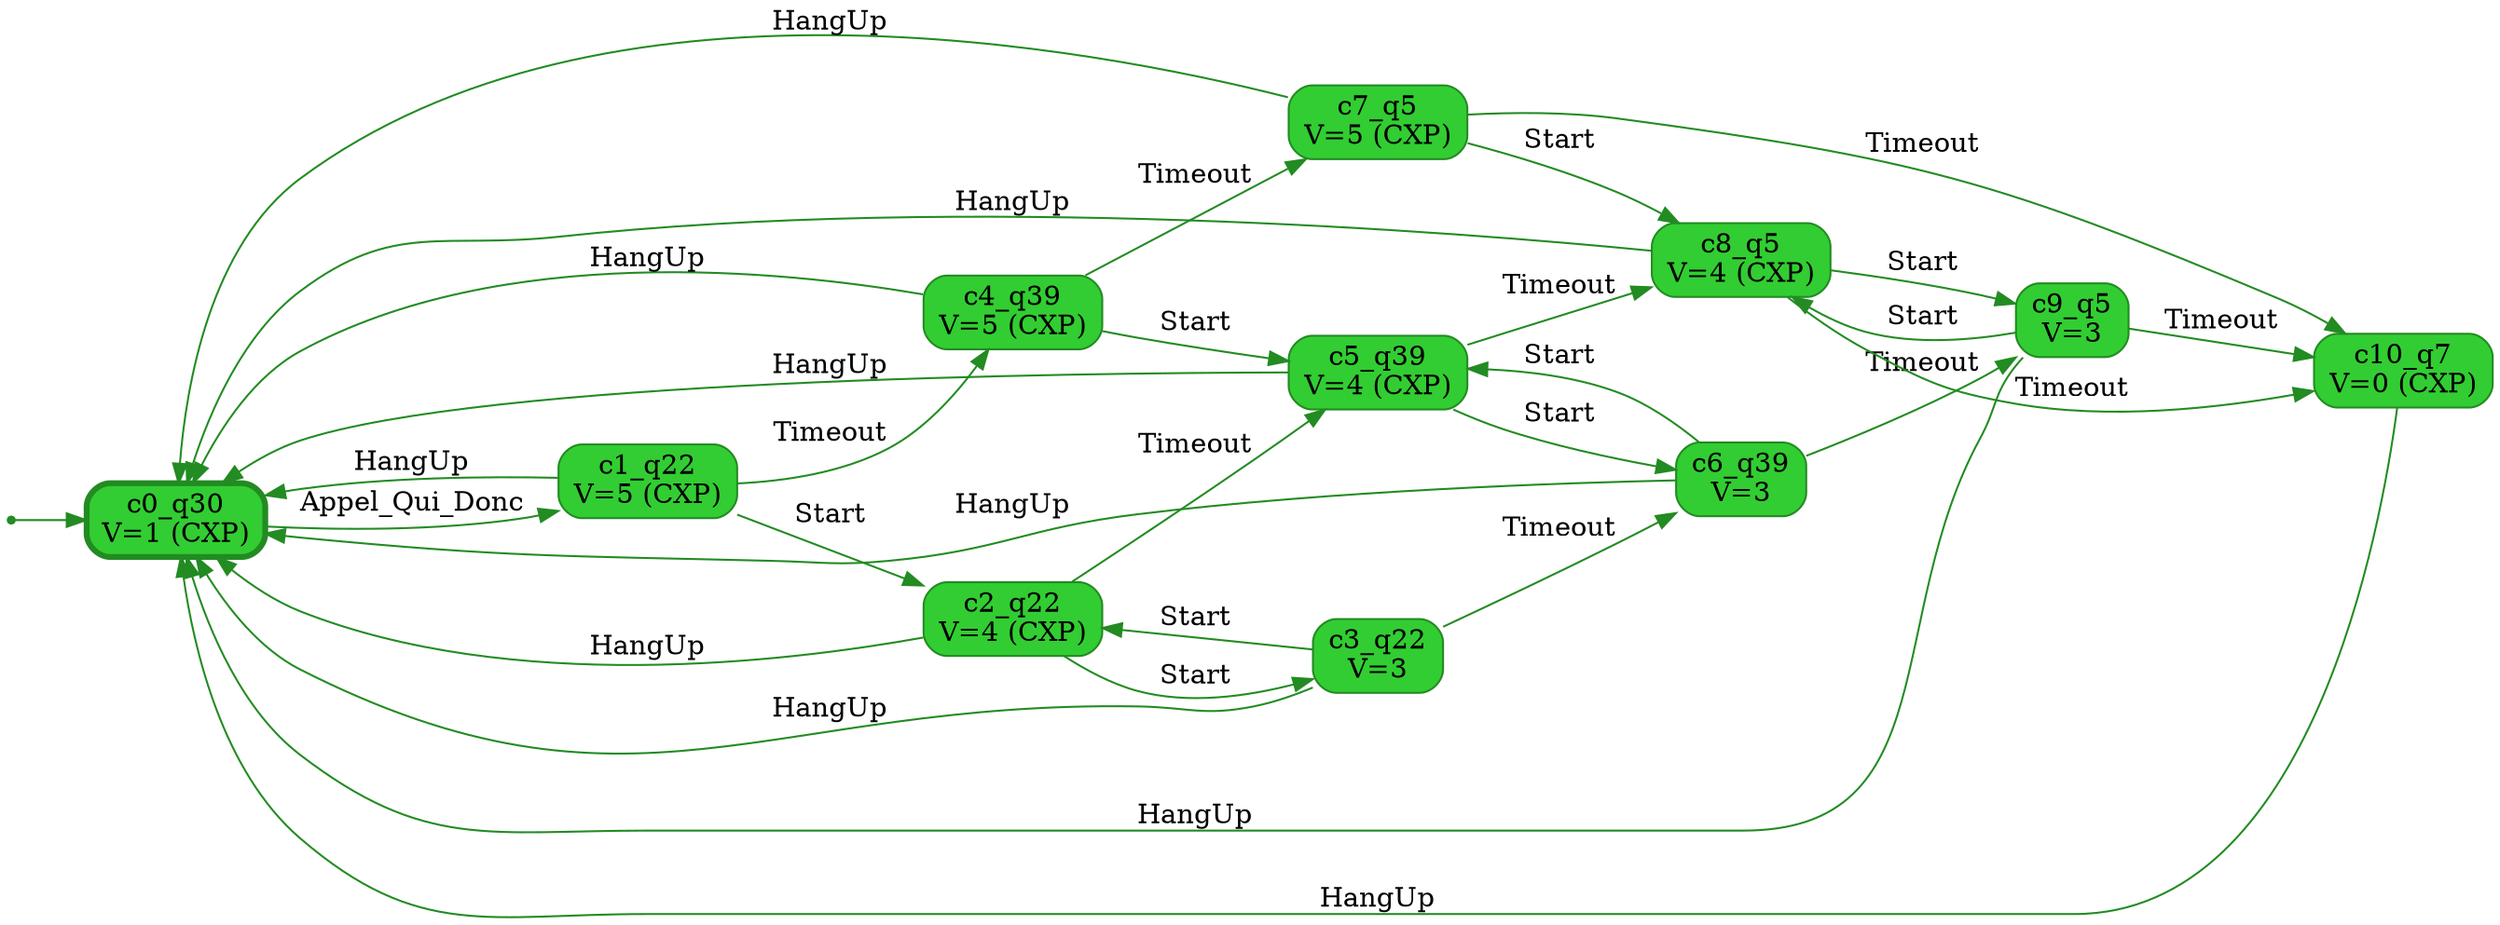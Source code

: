 digraph g {

	rankdir="LR"

	__invisible__[shape="point", color="forestgreen"]
	c0_q30[label="c0_q30\nV=1 (CXP)", shape="box", style="rounded, filled", color="forestgreen", fillcolor="limegreen", penwidth=3] // Initial
	c1_q22[label="c1_q22\nV=5 (CXP)", shape="box", style="rounded, filled", color="forestgreen", fillcolor="limegreen"]
	c2_q22[label="c2_q22\nV=4 (CXP)", shape="box", style="rounded, filled", color="forestgreen", fillcolor="limegreen"]
	c3_q22[label="c3_q22\nV=3", shape="box", style="rounded, filled", color="forestgreen", fillcolor="limegreen"]
	c6_q39[label="c6_q39\nV=3", shape="box", style="rounded, filled", color="forestgreen", fillcolor="limegreen"]
	c5_q39[label="c5_q39\nV=4 (CXP)", shape="box", style="rounded, filled", color="forestgreen", fillcolor="limegreen"]
	c8_q5[label="c8_q5\nV=4 (CXP)", shape="box", style="rounded, filled", color="forestgreen", fillcolor="limegreen"]
	c9_q5[label="c9_q5\nV=3", shape="box", style="rounded, filled", color="forestgreen", fillcolor="limegreen"]
	c10_q7[label="c10_q7\nV=0 (CXP)", shape="box", style="rounded, filled", color="forestgreen", fillcolor="limegreen"]
	c4_q39[label="c4_q39\nV=5 (CXP)", shape="box", style="rounded, filled", color="forestgreen", fillcolor="limegreen"]
	c7_q5[label="c7_q5\nV=5 (CXP)", shape="box", style="rounded, filled", color="forestgreen", fillcolor="limegreen"]

	__invisible__ -> c0_q30[color="forestgreen"]
	c0_q30 -> c1_q22[label="Appel_Qui_Donc", color="forestgreen"]
	c1_q22 -> c2_q22[label="Start", color="forestgreen"]
	c2_q22 -> c0_q30[label="HangUp", color="forestgreen"]
	c2_q22 -> c3_q22[label="Start", color="forestgreen"]
	c3_q22 -> c2_q22[label="Start", color="forestgreen"]
	c3_q22 -> c0_q30[label="HangUp", color="forestgreen"]
	c3_q22 -> c6_q39[label="Timeout", color="forestgreen"]
	c6_q39 -> c5_q39[label="Start", color="forestgreen"]
	c5_q39 -> c0_q30[label="HangUp", color="forestgreen"]
	c5_q39 -> c6_q39[label="Start", color="forestgreen"]
	c5_q39 -> c8_q5[label="Timeout", color="forestgreen"]
	c8_q5 -> c0_q30[label="HangUp", color="forestgreen"]
	c8_q5 -> c9_q5[label="Start", color="forestgreen"]
	c9_q5 -> c8_q5[label="Start", color="forestgreen"]
	c9_q5 -> c0_q30[label="HangUp", color="forestgreen"]
	c9_q5 -> c10_q7[label="Timeout", color="forestgreen"]
	c10_q7 -> c0_q30[label="HangUp", color="forestgreen"]
	c8_q5 -> c10_q7[label="Timeout", color="forestgreen"]
	c6_q39 -> c0_q30[label="HangUp", color="forestgreen"]
	c6_q39 -> c9_q5[label="Timeout", color="forestgreen"]
	c2_q22 -> c5_q39[label="Timeout", color="forestgreen"]
	c1_q22 -> c4_q39[label="Timeout", color="forestgreen"]
	c4_q39 -> c5_q39[label="Start", color="forestgreen"]
	c4_q39 -> c7_q5[label="Timeout", color="forestgreen"]
	c7_q5 -> c8_q5[label="Start", color="forestgreen"]
	c7_q5 -> c10_q7[label="Timeout", color="forestgreen"]
	c7_q5 -> c0_q30[label="HangUp", color="forestgreen"]
	c4_q39 -> c0_q30[label="HangUp", color="forestgreen"]
	c1_q22 -> c0_q30[label="HangUp", color="forestgreen"]

}
